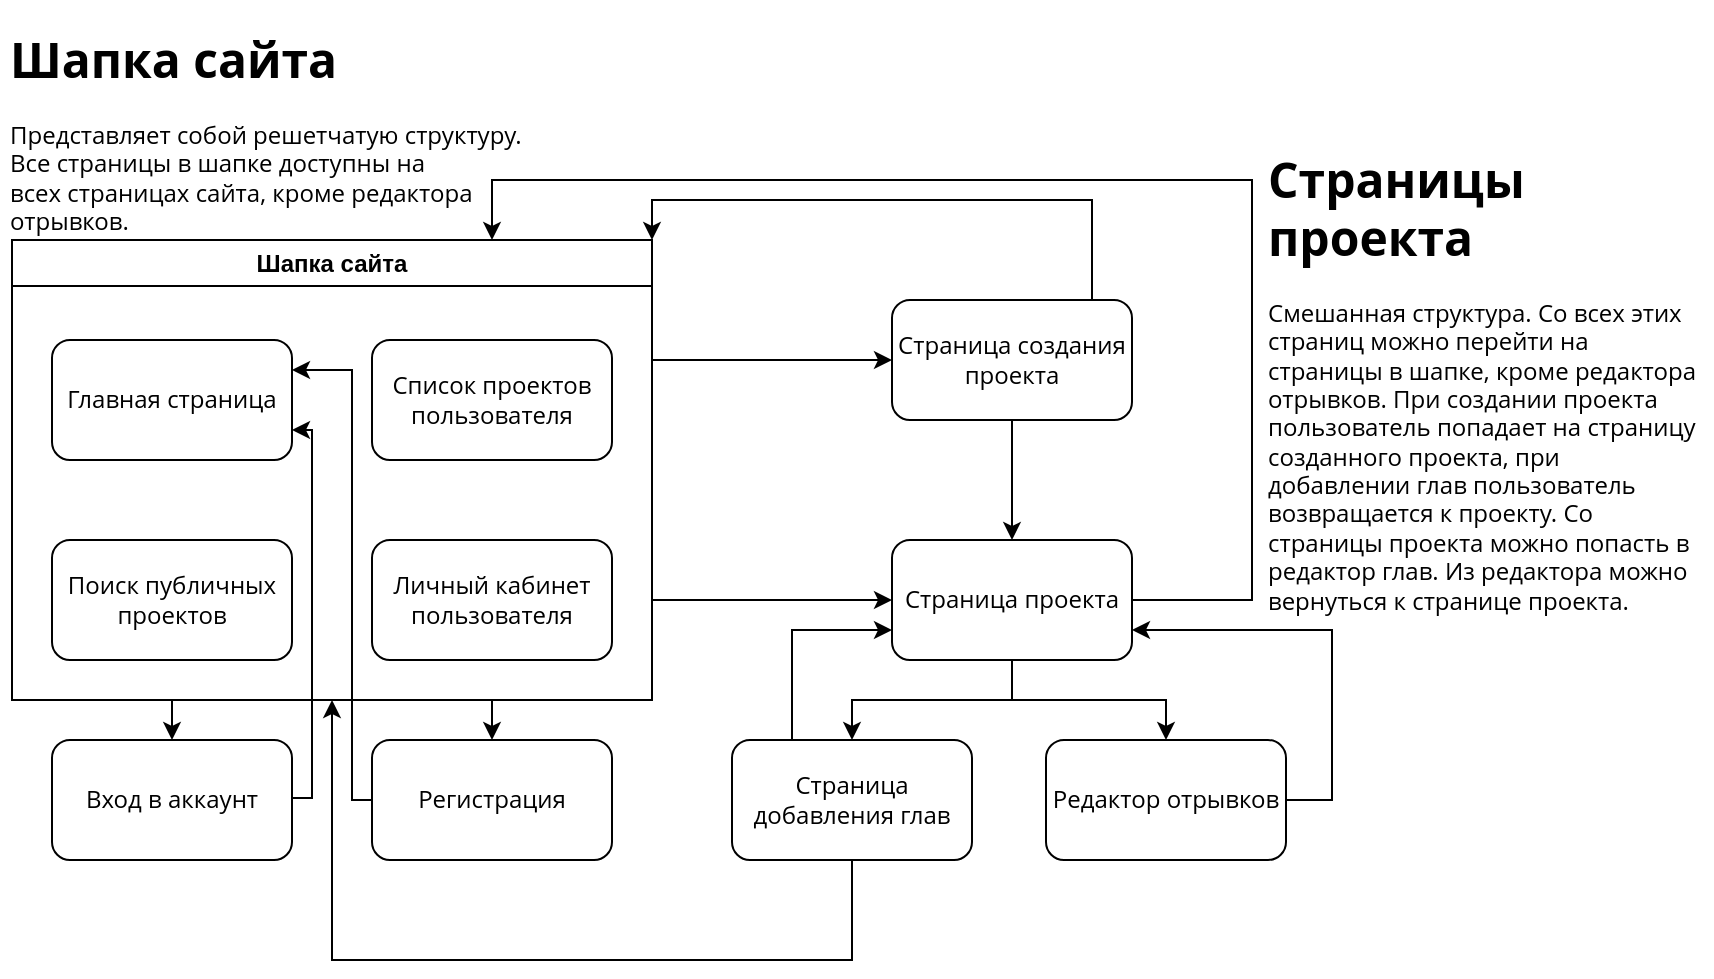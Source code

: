 <mxfile version="21.5.2" type="device">
  <diagram name="Page-1" id="b98fa263-6416-c6ec-5b7d-78bf54ef71d0">
    <mxGraphModel dx="1167" dy="663" grid="1" gridSize="10" guides="1" tooltips="1" connect="1" arrows="1" fold="1" page="1" pageScale="1.5" pageWidth="1169" pageHeight="826" background="none" math="0" shadow="0">
      <root>
        <mxCell id="0" style=";html=1;" />
        <mxCell id="1" style=";html=1;" parent="0" />
        <mxCell id="qzfSgBD3QP0IytyJ2jAo-71" style="edgeStyle=orthogonalEdgeStyle;rounded=0;orthogonalLoop=1;jettySize=auto;html=1;exitX=0.5;exitY=1;exitDx=0;exitDy=0;entryX=0.5;entryY=0;entryDx=0;entryDy=0;" edge="1" parent="1" source="qzfSgBD3QP0IytyJ2jAo-3" target="qzfSgBD3QP0IytyJ2jAo-10">
          <mxGeometry relative="1" as="geometry" />
        </mxCell>
        <mxCell id="qzfSgBD3QP0IytyJ2jAo-72" style="edgeStyle=orthogonalEdgeStyle;rounded=0;orthogonalLoop=1;jettySize=auto;html=1;exitX=0.5;exitY=1;exitDx=0;exitDy=0;entryX=0.5;entryY=0;entryDx=0;entryDy=0;" edge="1" parent="1" source="qzfSgBD3QP0IytyJ2jAo-3" target="qzfSgBD3QP0IytyJ2jAo-7">
          <mxGeometry relative="1" as="geometry" />
        </mxCell>
        <mxCell id="qzfSgBD3QP0IytyJ2jAo-96" style="edgeStyle=orthogonalEdgeStyle;rounded=0;orthogonalLoop=1;jettySize=auto;html=1;exitX=1;exitY=0.5;exitDx=0;exitDy=0;entryX=0.75;entryY=0;entryDx=0;entryDy=0;" edge="1" parent="1" source="qzfSgBD3QP0IytyJ2jAo-3" target="qzfSgBD3QP0IytyJ2jAo-70">
          <mxGeometry relative="1" as="geometry">
            <Array as="points">
              <mxPoint x="840" y="520" />
              <mxPoint x="840" y="310" />
              <mxPoint x="460" y="310" />
            </Array>
          </mxGeometry>
        </mxCell>
        <mxCell id="qzfSgBD3QP0IytyJ2jAo-3" value="Страница проекта" style="rounded=1;whiteSpace=wrap;html=1;fontFamily=Open Sans;fontSource=https%3A%2F%2Ffonts.googleapis.com%2Fcss%3Ffamily%3DOpen%2BSans;" vertex="1" parent="1">
          <mxGeometry x="660" y="490" width="120" height="60" as="geometry" />
        </mxCell>
        <mxCell id="qzfSgBD3QP0IytyJ2jAo-82" style="edgeStyle=orthogonalEdgeStyle;rounded=0;orthogonalLoop=1;jettySize=auto;html=1;exitX=0.5;exitY=1;exitDx=0;exitDy=0;entryX=0.5;entryY=1;entryDx=0;entryDy=0;" edge="1" parent="1" source="qzfSgBD3QP0IytyJ2jAo-7" target="qzfSgBD3QP0IytyJ2jAo-70">
          <mxGeometry relative="1" as="geometry">
            <Array as="points">
              <mxPoint x="640" y="700" />
              <mxPoint x="380" y="700" />
            </Array>
          </mxGeometry>
        </mxCell>
        <mxCell id="qzfSgBD3QP0IytyJ2jAo-111" style="edgeStyle=orthogonalEdgeStyle;rounded=0;orthogonalLoop=1;jettySize=auto;html=1;exitX=0.25;exitY=0;exitDx=0;exitDy=0;entryX=0;entryY=0.75;entryDx=0;entryDy=0;" edge="1" parent="1" source="qzfSgBD3QP0IytyJ2jAo-7" target="qzfSgBD3QP0IytyJ2jAo-3">
          <mxGeometry relative="1" as="geometry" />
        </mxCell>
        <mxCell id="qzfSgBD3QP0IytyJ2jAo-7" value="Страница добавления глав" style="rounded=1;whiteSpace=wrap;html=1;fontFamily=Open Sans;fontSource=https%3A%2F%2Ffonts.googleapis.com%2Fcss%3Ffamily%3DOpen%2BSans;" vertex="1" parent="1">
          <mxGeometry x="580" y="590" width="120" height="60" as="geometry" />
        </mxCell>
        <mxCell id="qzfSgBD3QP0IytyJ2jAo-104" style="edgeStyle=orthogonalEdgeStyle;rounded=0;orthogonalLoop=1;jettySize=auto;html=1;exitX=1;exitY=0.5;exitDx=0;exitDy=0;entryX=1;entryY=0.75;entryDx=0;entryDy=0;" edge="1" parent="1" source="qzfSgBD3QP0IytyJ2jAo-10" target="qzfSgBD3QP0IytyJ2jAo-3">
          <mxGeometry relative="1" as="geometry">
            <Array as="points">
              <mxPoint x="880" y="620" />
              <mxPoint x="880" y="535" />
            </Array>
          </mxGeometry>
        </mxCell>
        <mxCell id="qzfSgBD3QP0IytyJ2jAo-10" value="Редактор отрывков" style="rounded=1;whiteSpace=wrap;html=1;fontFamily=Open Sans;fontSource=https%3A%2F%2Ffonts.googleapis.com%2Fcss%3Ffamily%3DOpen%2BSans;" vertex="1" parent="1">
          <mxGeometry x="737" y="590" width="120" height="60" as="geometry" />
        </mxCell>
        <mxCell id="qzfSgBD3QP0IytyJ2jAo-108" style="edgeStyle=orthogonalEdgeStyle;rounded=0;orthogonalLoop=1;jettySize=auto;html=1;exitX=0.25;exitY=1;exitDx=0;exitDy=0;entryX=0.5;entryY=0;entryDx=0;entryDy=0;" edge="1" parent="1" source="qzfSgBD3QP0IytyJ2jAo-70" target="qzfSgBD3QP0IytyJ2jAo-9">
          <mxGeometry relative="1" as="geometry" />
        </mxCell>
        <mxCell id="qzfSgBD3QP0IytyJ2jAo-109" style="edgeStyle=orthogonalEdgeStyle;rounded=0;orthogonalLoop=1;jettySize=auto;html=1;exitX=0.75;exitY=1;exitDx=0;exitDy=0;entryX=0.5;entryY=0;entryDx=0;entryDy=0;" edge="1" parent="1" source="qzfSgBD3QP0IytyJ2jAo-70" target="qzfSgBD3QP0IytyJ2jAo-8">
          <mxGeometry relative="1" as="geometry" />
        </mxCell>
        <mxCell id="qzfSgBD3QP0IytyJ2jAo-70" value="Шапка сайта" style="swimlane;whiteSpace=wrap;html=1;" vertex="1" parent="1">
          <mxGeometry x="220" y="340" width="320" height="230" as="geometry" />
        </mxCell>
        <mxCell id="qzfSgBD3QP0IytyJ2jAo-11" value="Поиск публичных проектов" style="rounded=1;whiteSpace=wrap;html=1;fontFamily=Open Sans;fontSource=https%3A%2F%2Ffonts.googleapis.com%2Fcss%3Ffamily%3DOpen%2BSans;" vertex="1" parent="qzfSgBD3QP0IytyJ2jAo-70">
          <mxGeometry x="20" y="150" width="120" height="60" as="geometry" />
        </mxCell>
        <mxCell id="qzfSgBD3QP0IytyJ2jAo-1" value="Главная страница" style="rounded=1;whiteSpace=wrap;html=1;fontFamily=Open Sans;fontSource=https%3A%2F%2Ffonts.googleapis.com%2Fcss%3Ffamily%3DOpen%2BSans;" vertex="1" parent="qzfSgBD3QP0IytyJ2jAo-70">
          <mxGeometry x="20" y="50" width="120" height="60" as="geometry" />
        </mxCell>
        <mxCell id="qzfSgBD3QP0IytyJ2jAo-5" value="Список проектов пользователя" style="rounded=1;whiteSpace=wrap;html=1;fontFamily=Open Sans;fontSource=https%3A%2F%2Ffonts.googleapis.com%2Fcss%3Ffamily%3DOpen%2BSans;" vertex="1" parent="qzfSgBD3QP0IytyJ2jAo-70">
          <mxGeometry x="180" y="50" width="120" height="60" as="geometry" />
        </mxCell>
        <mxCell id="qzfSgBD3QP0IytyJ2jAo-2" value="Личный кабинет пользователя" style="rounded=1;whiteSpace=wrap;html=1;fontFamily=Open Sans;fontSource=https%3A%2F%2Ffonts.googleapis.com%2Fcss%3Ffamily%3DOpen%2BSans;" vertex="1" parent="qzfSgBD3QP0IytyJ2jAo-70">
          <mxGeometry x="180" y="150" width="120" height="60" as="geometry" />
        </mxCell>
        <mxCell id="qzfSgBD3QP0IytyJ2jAo-83" style="edgeStyle=orthogonalEdgeStyle;rounded=0;orthogonalLoop=1;jettySize=auto;html=1;exitX=1;exitY=0.75;exitDx=0;exitDy=0;entryX=0;entryY=0.5;entryDx=0;entryDy=0;" edge="1" parent="1" source="qzfSgBD3QP0IytyJ2jAo-70" target="qzfSgBD3QP0IytyJ2jAo-3">
          <mxGeometry relative="1" as="geometry">
            <mxPoint x="530" y="520" as="sourcePoint" />
            <Array as="points">
              <mxPoint x="540" y="520" />
            </Array>
          </mxGeometry>
        </mxCell>
        <mxCell id="qzfSgBD3QP0IytyJ2jAo-93" style="edgeStyle=orthogonalEdgeStyle;rounded=0;orthogonalLoop=1;jettySize=auto;html=1;exitX=0.5;exitY=0;exitDx=0;exitDy=0;entryX=1;entryY=0;entryDx=0;entryDy=0;" edge="1" parent="1" source="qzfSgBD3QP0IytyJ2jAo-84" target="qzfSgBD3QP0IytyJ2jAo-70">
          <mxGeometry relative="1" as="geometry">
            <Array as="points">
              <mxPoint x="760" y="370" />
              <mxPoint x="760" y="320" />
              <mxPoint x="540" y="320" />
            </Array>
          </mxGeometry>
        </mxCell>
        <mxCell id="qzfSgBD3QP0IytyJ2jAo-97" style="edgeStyle=orthogonalEdgeStyle;rounded=0;orthogonalLoop=1;jettySize=auto;html=1;exitX=0.5;exitY=1;exitDx=0;exitDy=0;entryX=0.5;entryY=0;entryDx=0;entryDy=0;" edge="1" parent="1" source="qzfSgBD3QP0IytyJ2jAo-84" target="qzfSgBD3QP0IytyJ2jAo-3">
          <mxGeometry relative="1" as="geometry" />
        </mxCell>
        <mxCell id="qzfSgBD3QP0IytyJ2jAo-84" value="Страница создания проекта" style="rounded=1;whiteSpace=wrap;html=1;fontFamily=Open Sans;fontSource=https%3A%2F%2Ffonts.googleapis.com%2Fcss%3Ffamily%3DOpen%2BSans;" vertex="1" parent="1">
          <mxGeometry x="660" y="370" width="120" height="60" as="geometry" />
        </mxCell>
        <mxCell id="qzfSgBD3QP0IytyJ2jAo-85" style="edgeStyle=orthogonalEdgeStyle;rounded=0;orthogonalLoop=1;jettySize=auto;html=1;entryX=0;entryY=0.5;entryDx=0;entryDy=0;" edge="1" parent="1" target="qzfSgBD3QP0IytyJ2jAo-84">
          <mxGeometry relative="1" as="geometry">
            <mxPoint x="540" y="400" as="sourcePoint" />
            <Array as="points">
              <mxPoint x="580" y="400" />
              <mxPoint x="580" y="400" />
            </Array>
          </mxGeometry>
        </mxCell>
        <mxCell id="qzfSgBD3QP0IytyJ2jAo-9" value="Вход в аккаунт" style="rounded=1;whiteSpace=wrap;html=1;fontFamily=Open Sans;fontSource=https%3A%2F%2Ffonts.googleapis.com%2Fcss%3Ffamily%3DOpen%2BSans;" vertex="1" parent="1">
          <mxGeometry x="240" y="590" width="120" height="60" as="geometry" />
        </mxCell>
        <mxCell id="qzfSgBD3QP0IytyJ2jAo-8" value="Регистрация" style="rounded=1;whiteSpace=wrap;html=1;fontFamily=Open Sans;fontSource=https%3A%2F%2Ffonts.googleapis.com%2Fcss%3Ffamily%3DOpen%2BSans;" vertex="1" parent="1">
          <mxGeometry x="400" y="590" width="120" height="60" as="geometry" />
        </mxCell>
        <mxCell id="qzfSgBD3QP0IytyJ2jAo-100" style="edgeStyle=orthogonalEdgeStyle;rounded=0;orthogonalLoop=1;jettySize=auto;html=1;exitX=1;exitY=0.5;exitDx=0;exitDy=0;entryX=1;entryY=0.75;entryDx=0;entryDy=0;" edge="1" parent="1" source="qzfSgBD3QP0IytyJ2jAo-9" target="qzfSgBD3QP0IytyJ2jAo-1">
          <mxGeometry relative="1" as="geometry">
            <Array as="points">
              <mxPoint x="370" y="619" />
              <mxPoint x="370" y="435" />
            </Array>
          </mxGeometry>
        </mxCell>
        <mxCell id="qzfSgBD3QP0IytyJ2jAo-101" style="edgeStyle=orthogonalEdgeStyle;rounded=0;orthogonalLoop=1;jettySize=auto;html=1;exitX=0;exitY=0.5;exitDx=0;exitDy=0;entryX=1;entryY=0.25;entryDx=0;entryDy=0;" edge="1" parent="1" source="qzfSgBD3QP0IytyJ2jAo-8" target="qzfSgBD3QP0IytyJ2jAo-1">
          <mxGeometry relative="1" as="geometry">
            <Array as="points">
              <mxPoint x="390" y="620" />
              <mxPoint x="390" y="405" />
            </Array>
          </mxGeometry>
        </mxCell>
        <mxCell id="qzfSgBD3QP0IytyJ2jAo-110" value="&lt;h1&gt;Шапка сайта&lt;/h1&gt;&lt;div&gt;Представляет собой решетчатую структуру. Все страницы в шапке доступны на&lt;br&gt;всех страницах сайта, кроме редактора отрывков.&lt;/div&gt;" style="text;html=1;strokeColor=none;fillColor=none;spacing=5;spacingTop=-20;whiteSpace=wrap;overflow=hidden;rounded=0;fontFamily=Open Sans;fontSource=https%3A%2F%2Ffonts.googleapis.com%2Fcss%3Ffamily%3DOpen%2BSans;rotation=0;" vertex="1" parent="1">
          <mxGeometry x="214" y="230" width="280" height="110" as="geometry" />
        </mxCell>
        <mxCell id="qzfSgBD3QP0IytyJ2jAo-112" value="&lt;h1&gt;Страницы проекта&lt;/h1&gt;&lt;div&gt;Смешанная структура. Со всех этих страниц можно перейти на страницы в шапке, кроме редактора отрывков. При создании проекта пользователь попадает на страницу созданного проекта, при добавлении глав пользователь возвращается к проекту. Со страницы проекта можно попасть в редактор глав. Из редактора можно вернуться к странице проекта.&lt;/div&gt;" style="text;html=1;strokeColor=none;fillColor=none;spacing=5;spacingTop=-20;whiteSpace=wrap;overflow=hidden;rounded=0;fontFamily=Open Sans;fontSource=https%3A%2F%2Ffonts.googleapis.com%2Fcss%3Ffamily%3DOpen%2BSans;" vertex="1" parent="1">
          <mxGeometry x="843" y="290" width="227" height="240" as="geometry" />
        </mxCell>
      </root>
    </mxGraphModel>
  </diagram>
</mxfile>
